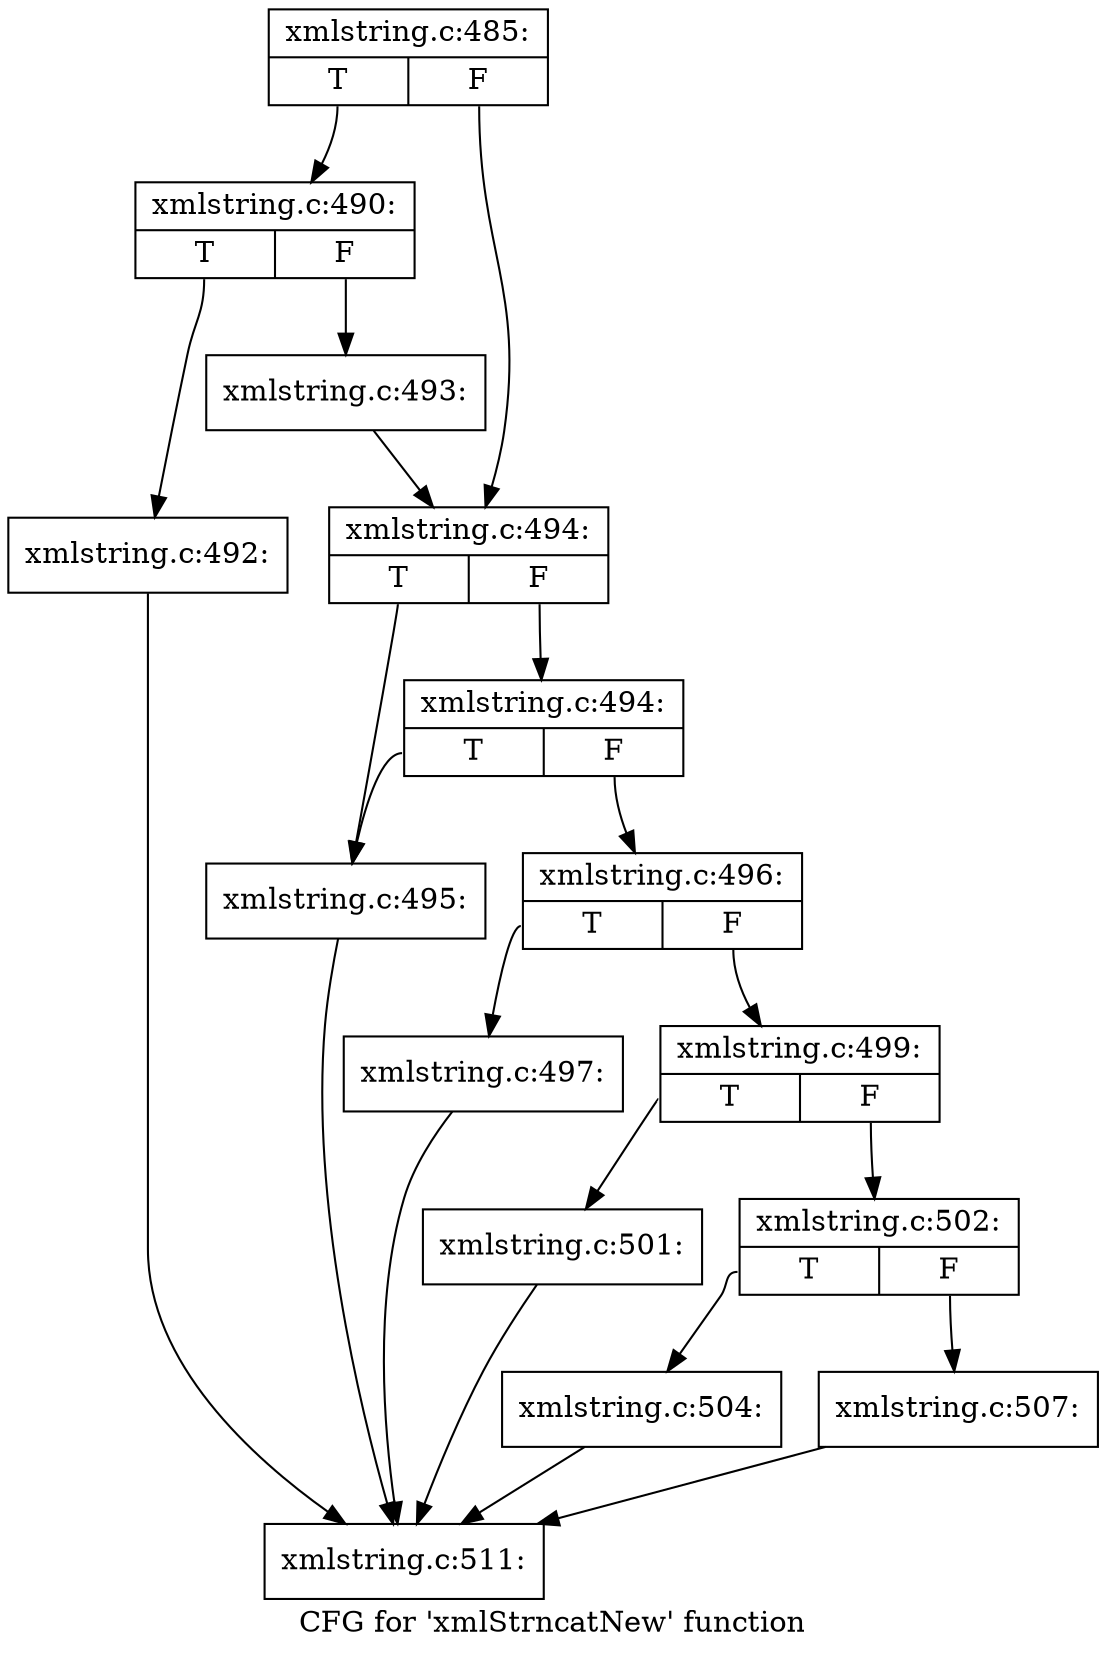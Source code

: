 digraph "CFG for 'xmlStrncatNew' function" {
	label="CFG for 'xmlStrncatNew' function";

	Node0x55c23f80c0f0 [shape=record,label="{xmlstring.c:485:|{<s0>T|<s1>F}}"];
	Node0x55c23f80c0f0:s0 -> Node0x55c23f80fa20;
	Node0x55c23f80c0f0:s1 -> Node0x55c23f80fa70;
	Node0x55c23f80fa20 [shape=record,label="{xmlstring.c:490:|{<s0>T|<s1>F}}"];
	Node0x55c23f80fa20:s0 -> Node0x55c23f810000;
	Node0x55c23f80fa20:s1 -> Node0x55c23f810050;
	Node0x55c23f810000 [shape=record,label="{xmlstring.c:492:}"];
	Node0x55c23f810000 -> Node0x55c23f80ea30;
	Node0x55c23f810050 [shape=record,label="{xmlstring.c:493:}"];
	Node0x55c23f810050 -> Node0x55c23f80fa70;
	Node0x55c23f80fa70 [shape=record,label="{xmlstring.c:494:|{<s0>T|<s1>F}}"];
	Node0x55c23f80fa70:s0 -> Node0x55c23f8105a0;
	Node0x55c23f80fa70:s1 -> Node0x55c23f810640;
	Node0x55c23f810640 [shape=record,label="{xmlstring.c:494:|{<s0>T|<s1>F}}"];
	Node0x55c23f810640:s0 -> Node0x55c23f8105a0;
	Node0x55c23f810640:s1 -> Node0x55c23f8105f0;
	Node0x55c23f8105a0 [shape=record,label="{xmlstring.c:495:}"];
	Node0x55c23f8105a0 -> Node0x55c23f80ea30;
	Node0x55c23f8105f0 [shape=record,label="{xmlstring.c:496:|{<s0>T|<s1>F}}"];
	Node0x55c23f8105f0:s0 -> Node0x55c23f810e50;
	Node0x55c23f8105f0:s1 -> Node0x55c23f810ea0;
	Node0x55c23f810e50 [shape=record,label="{xmlstring.c:497:}"];
	Node0x55c23f810e50 -> Node0x55c23f80ea30;
	Node0x55c23f810ea0 [shape=record,label="{xmlstring.c:499:|{<s0>T|<s1>F}}"];
	Node0x55c23f810ea0:s0 -> Node0x55c23f811680;
	Node0x55c23f810ea0:s1 -> Node0x55c23f8116d0;
	Node0x55c23f811680 [shape=record,label="{xmlstring.c:501:}"];
	Node0x55c23f811680 -> Node0x55c23f80ea30;
	Node0x55c23f8116d0 [shape=record,label="{xmlstring.c:502:|{<s0>T|<s1>F}}"];
	Node0x55c23f8116d0:s0 -> Node0x55c23f812550;
	Node0x55c23f8116d0:s1 -> Node0x55c23f8125a0;
	Node0x55c23f812550 [shape=record,label="{xmlstring.c:504:}"];
	Node0x55c23f812550 -> Node0x55c23f80ea30;
	Node0x55c23f8125a0 [shape=record,label="{xmlstring.c:507:}"];
	Node0x55c23f8125a0 -> Node0x55c23f80ea30;
	Node0x55c23f80ea30 [shape=record,label="{xmlstring.c:511:}"];
}

